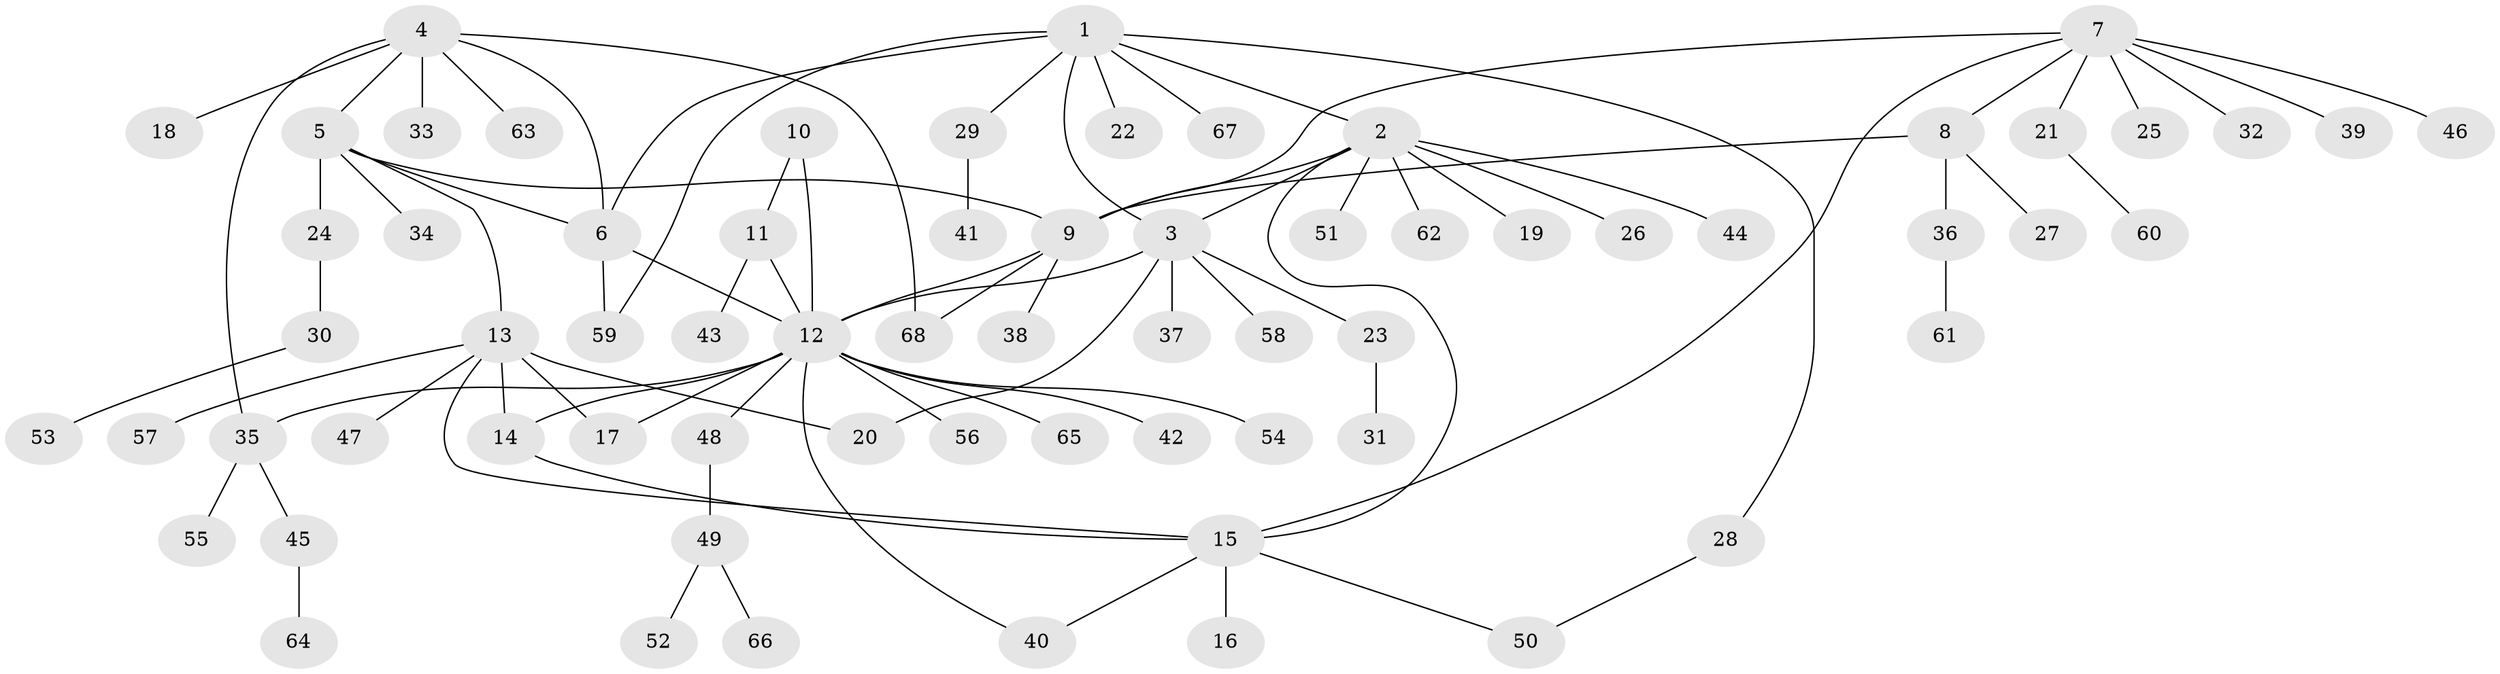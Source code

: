 // Generated by graph-tools (version 1.1) at 2025/55/03/09/25 04:55:50]
// undirected, 68 vertices, 85 edges
graph export_dot {
graph [start="1"]
  node [color=gray90,style=filled];
  1;
  2;
  3;
  4;
  5;
  6;
  7;
  8;
  9;
  10;
  11;
  12;
  13;
  14;
  15;
  16;
  17;
  18;
  19;
  20;
  21;
  22;
  23;
  24;
  25;
  26;
  27;
  28;
  29;
  30;
  31;
  32;
  33;
  34;
  35;
  36;
  37;
  38;
  39;
  40;
  41;
  42;
  43;
  44;
  45;
  46;
  47;
  48;
  49;
  50;
  51;
  52;
  53;
  54;
  55;
  56;
  57;
  58;
  59;
  60;
  61;
  62;
  63;
  64;
  65;
  66;
  67;
  68;
  1 -- 2;
  1 -- 3;
  1 -- 6;
  1 -- 22;
  1 -- 28;
  1 -- 29;
  1 -- 59;
  1 -- 67;
  2 -- 3;
  2 -- 9;
  2 -- 15;
  2 -- 19;
  2 -- 26;
  2 -- 44;
  2 -- 51;
  2 -- 62;
  3 -- 12;
  3 -- 20;
  3 -- 23;
  3 -- 37;
  3 -- 58;
  4 -- 5;
  4 -- 6;
  4 -- 18;
  4 -- 33;
  4 -- 35;
  4 -- 63;
  4 -- 68;
  5 -- 6;
  5 -- 9;
  5 -- 13;
  5 -- 24;
  5 -- 34;
  6 -- 12;
  6 -- 59;
  7 -- 8;
  7 -- 9;
  7 -- 15;
  7 -- 21;
  7 -- 25;
  7 -- 32;
  7 -- 39;
  7 -- 46;
  8 -- 9;
  8 -- 27;
  8 -- 36;
  9 -- 12;
  9 -- 38;
  9 -- 68;
  10 -- 11;
  10 -- 12;
  11 -- 12;
  11 -- 43;
  12 -- 14;
  12 -- 17;
  12 -- 35;
  12 -- 40;
  12 -- 42;
  12 -- 48;
  12 -- 54;
  12 -- 56;
  12 -- 65;
  13 -- 14;
  13 -- 15;
  13 -- 17;
  13 -- 20;
  13 -- 47;
  13 -- 57;
  14 -- 15;
  15 -- 16;
  15 -- 40;
  15 -- 50;
  21 -- 60;
  23 -- 31;
  24 -- 30;
  28 -- 50;
  29 -- 41;
  30 -- 53;
  35 -- 45;
  35 -- 55;
  36 -- 61;
  45 -- 64;
  48 -- 49;
  49 -- 52;
  49 -- 66;
}
